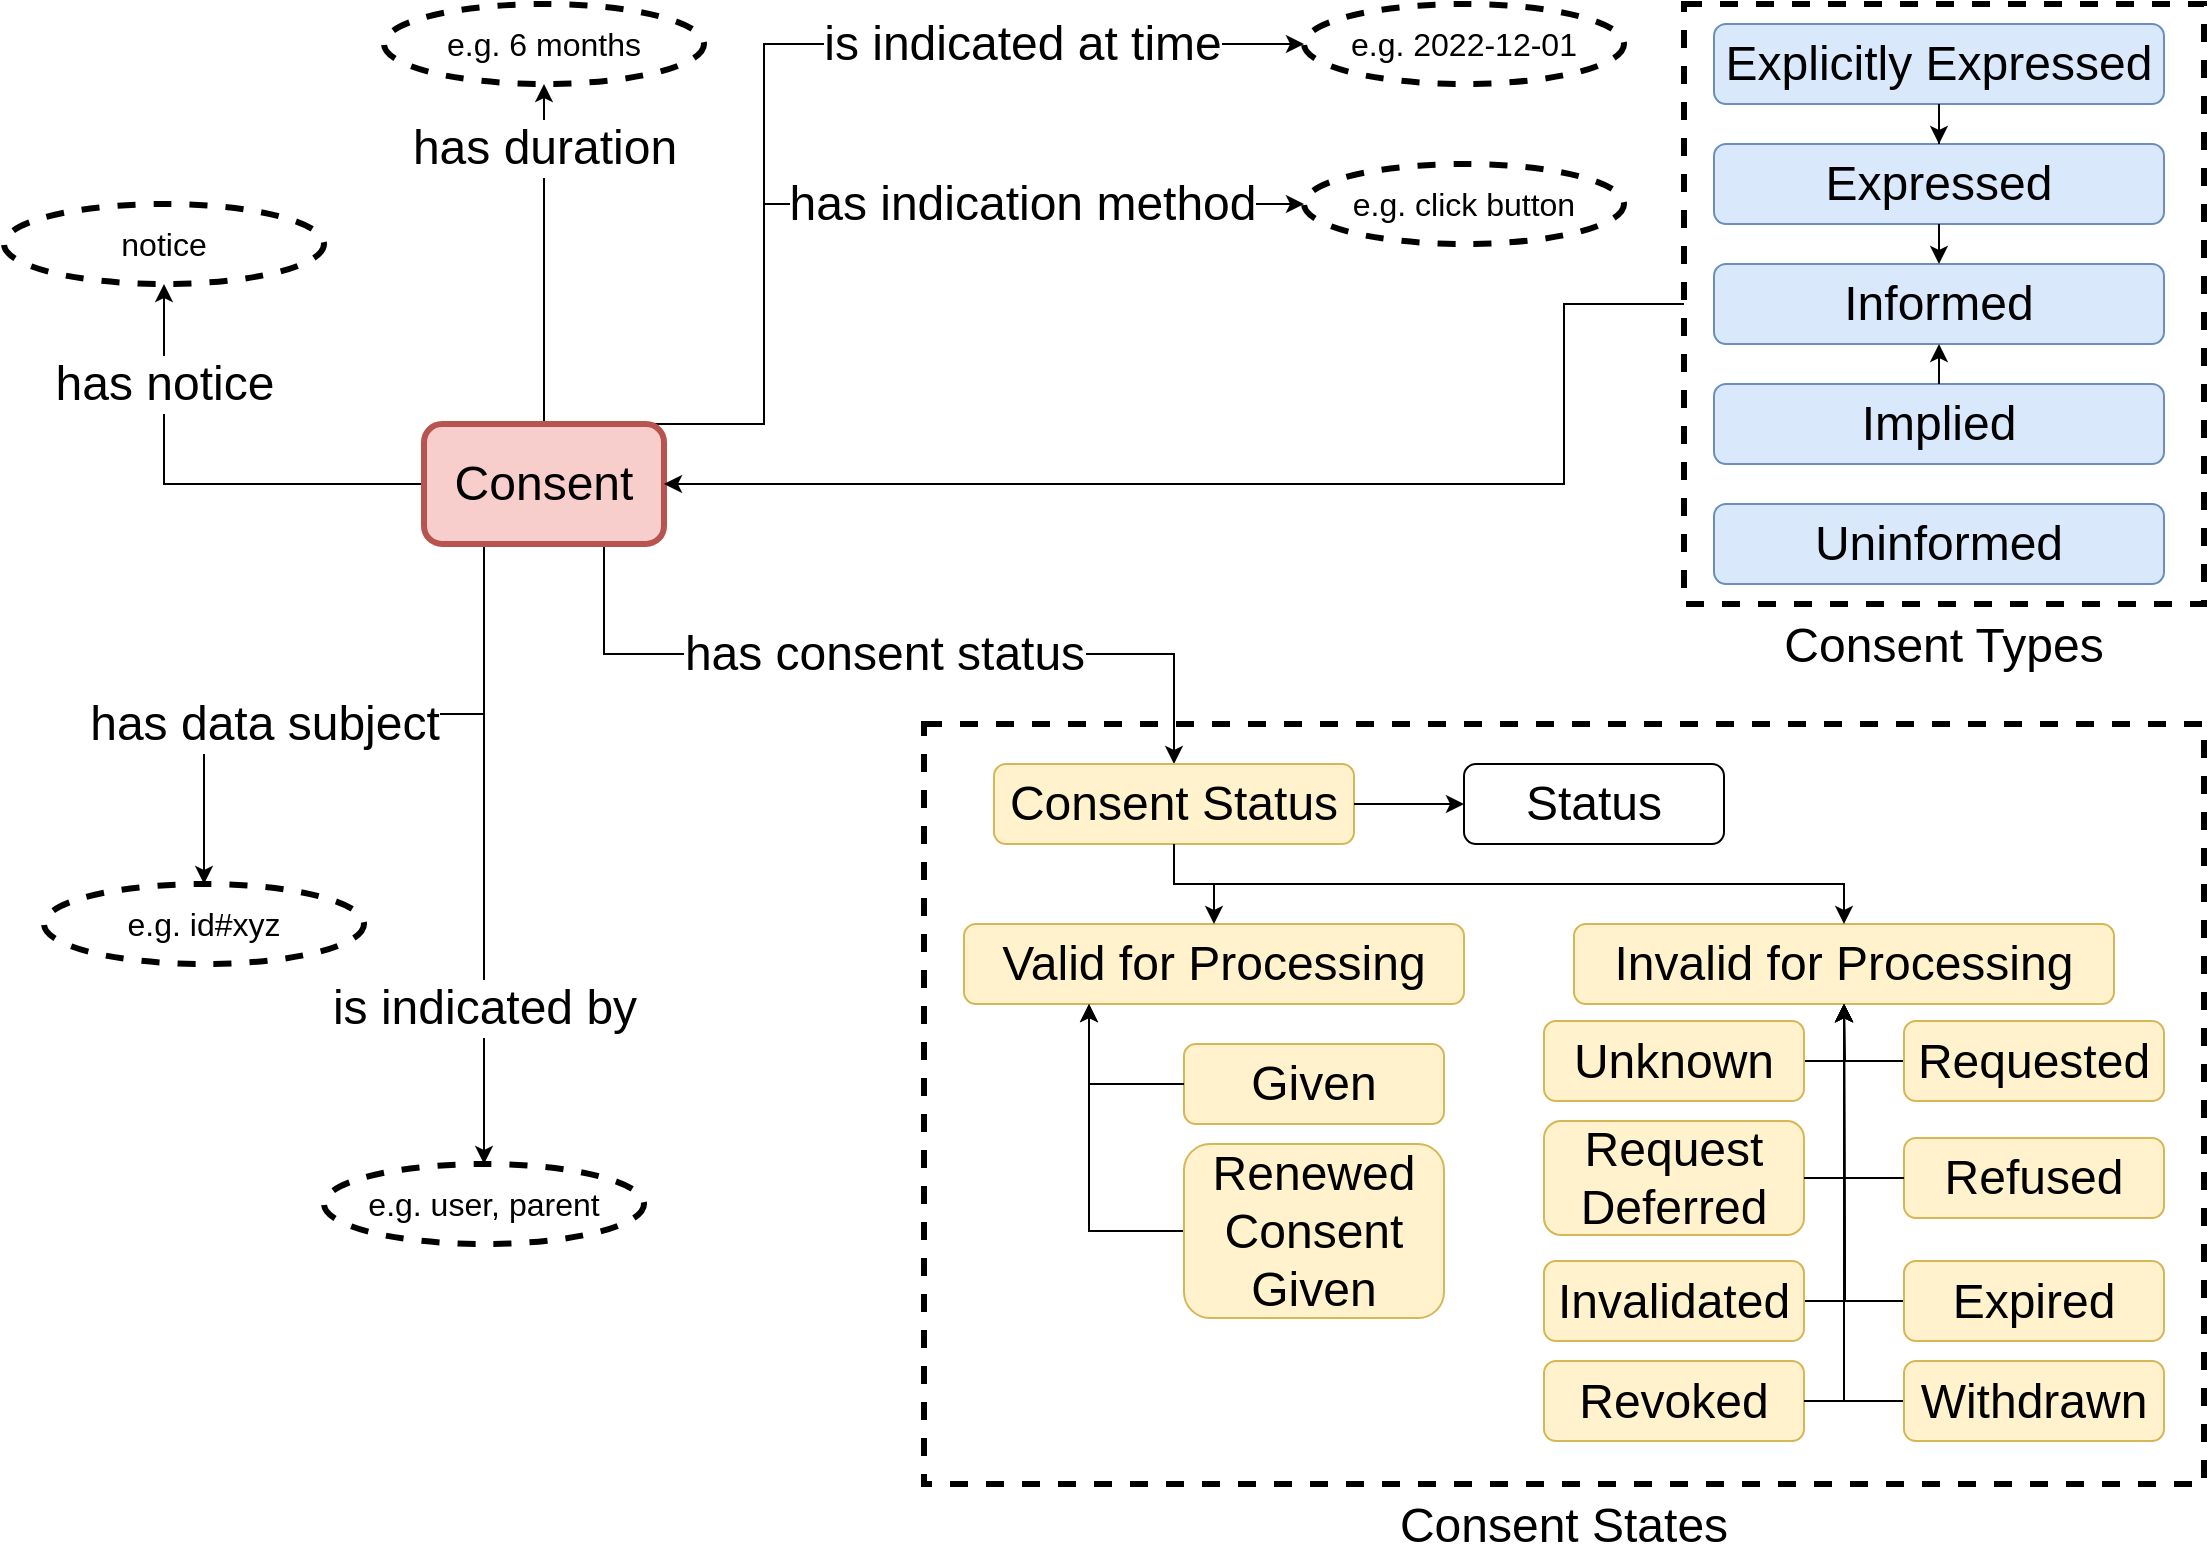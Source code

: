 <mxfile version="20.3.0" type="device"><diagram id="KmZ3pUVNFLGUllOZVXr4" name="Page-1"><mxGraphModel dx="1673" dy="1038" grid="1" gridSize="10" guides="1" tooltips="1" connect="1" arrows="1" fold="1" page="1" pageScale="1" pageWidth="1169" pageHeight="827" math="0" shadow="0"><root><mxCell id="0"/><mxCell id="1" parent="0"/><mxCell id="mKp2GS9x9AOSFQHhiq1j-28" value="has consent status" style="edgeStyle=orthogonalEdgeStyle;rounded=0;orthogonalLoop=1;jettySize=auto;html=1;exitX=0.75;exitY=1;exitDx=0;exitDy=0;fontSize=24;" edge="1" parent="1" source="mKp2GS9x9AOSFQHhiq1j-1" target="mKp2GS9x9AOSFQHhiq1j-27"><mxGeometry x="-0.013" relative="1" as="geometry"><mxPoint x="150" y="180" as="targetPoint"/><mxPoint as="offset"/></mxGeometry></mxCell><mxCell id="mKp2GS9x9AOSFQHhiq1j-62" value="has indication method" style="edgeStyle=orthogonalEdgeStyle;rounded=0;orthogonalLoop=1;jettySize=auto;html=1;exitX=0.5;exitY=0;exitDx=0;exitDy=0;entryX=0;entryY=0.5;entryDx=0;entryDy=0;fontSize=24;" edge="1" parent="1" source="mKp2GS9x9AOSFQHhiq1j-1" target="mKp2GS9x9AOSFQHhiq1j-61"><mxGeometry x="0.429" relative="1" as="geometry"><Array as="points"><mxPoint x="400" y="250"/><mxPoint x="400" y="140"/></Array><mxPoint x="-1" as="offset"/></mxGeometry></mxCell><mxCell id="mKp2GS9x9AOSFQHhiq1j-65" value="is indicated at time" style="edgeStyle=orthogonalEdgeStyle;rounded=0;orthogonalLoop=1;jettySize=auto;html=1;exitX=0.5;exitY=0;exitDx=0;exitDy=0;entryX=0;entryY=0.5;entryDx=0;entryDy=0;fontSize=24;" edge="1" parent="1" source="mKp2GS9x9AOSFQHhiq1j-1" target="mKp2GS9x9AOSFQHhiq1j-64"><mxGeometry x="0.509" relative="1" as="geometry"><Array as="points"><mxPoint x="400" y="250"/><mxPoint x="400" y="60"/></Array><mxPoint x="-1" as="offset"/></mxGeometry></mxCell><mxCell id="mKp2GS9x9AOSFQHhiq1j-67" value="has notice" style="edgeStyle=orthogonalEdgeStyle;rounded=0;orthogonalLoop=1;jettySize=auto;html=1;exitX=0;exitY=0.5;exitDx=0;exitDy=0;entryX=0.5;entryY=1;entryDx=0;entryDy=0;fontSize=24;" edge="1" parent="1" source="mKp2GS9x9AOSFQHhiq1j-1" target="mKp2GS9x9AOSFQHhiq1j-66"><mxGeometry x="0.565" relative="1" as="geometry"><mxPoint as="offset"/></mxGeometry></mxCell><mxCell id="mKp2GS9x9AOSFQHhiq1j-69" value="has duration" style="edgeStyle=orthogonalEdgeStyle;rounded=0;orthogonalLoop=1;jettySize=auto;html=1;exitX=0.5;exitY=0;exitDx=0;exitDy=0;entryX=0.5;entryY=1;entryDx=0;entryDy=0;fontSize=24;" edge="1" parent="1" source="mKp2GS9x9AOSFQHhiq1j-1" target="mKp2GS9x9AOSFQHhiq1j-68"><mxGeometry x="0.63" relative="1" as="geometry"><mxPoint as="offset"/></mxGeometry></mxCell><mxCell id="mKp2GS9x9AOSFQHhiq1j-71" value="is indicated by" style="edgeStyle=orthogonalEdgeStyle;rounded=0;orthogonalLoop=1;jettySize=auto;html=1;exitX=0.25;exitY=1;exitDx=0;exitDy=0;fontSize=24;" edge="1" parent="1" source="mKp2GS9x9AOSFQHhiq1j-1" target="mKp2GS9x9AOSFQHhiq1j-70"><mxGeometry x="0.5" relative="1" as="geometry"><mxPoint y="-1" as="offset"/></mxGeometry></mxCell><mxCell id="mKp2GS9x9AOSFQHhiq1j-76" value="has data subject" style="edgeStyle=orthogonalEdgeStyle;rounded=0;orthogonalLoop=1;jettySize=auto;html=1;exitX=0.25;exitY=1;exitDx=0;exitDy=0;entryX=0.5;entryY=0;entryDx=0;entryDy=0;fontSize=24;" edge="1" parent="1" source="mKp2GS9x9AOSFQHhiq1j-1" target="mKp2GS9x9AOSFQHhiq1j-75"><mxGeometry x="0.259" y="5" relative="1" as="geometry"><mxPoint as="offset"/></mxGeometry></mxCell><mxCell id="mKp2GS9x9AOSFQHhiq1j-1" value="Consent" style="rounded=1;whiteSpace=wrap;html=1;strokeWidth=3;fillColor=#f8cecc;strokeColor=#b85450;fontSize=24;" vertex="1" parent="1"><mxGeometry x="230" y="250" width="120" height="60" as="geometry"/></mxCell><mxCell id="mKp2GS9x9AOSFQHhiq1j-13" value="" style="group" vertex="1" connectable="0" parent="1"><mxGeometry x="860" y="40" width="260" height="300" as="geometry"/></mxCell><mxCell id="mKp2GS9x9AOSFQHhiq1j-3" value="Explicitly Expressed" style="rounded=1;whiteSpace=wrap;html=1;strokeWidth=1;fillColor=#dae8fc;strokeColor=#6c8ebf;fontSize=24;" vertex="1" parent="mKp2GS9x9AOSFQHhiq1j-13"><mxGeometry x="15" y="10" width="225" height="40" as="geometry"/></mxCell><mxCell id="mKp2GS9x9AOSFQHhiq1j-4" value="Expressed" style="rounded=1;whiteSpace=wrap;html=1;strokeWidth=1;fillColor=#dae8fc;strokeColor=#6c8ebf;fontSize=24;" vertex="1" parent="mKp2GS9x9AOSFQHhiq1j-13"><mxGeometry x="15" y="70" width="225" height="40" as="geometry"/></mxCell><mxCell id="mKp2GS9x9AOSFQHhiq1j-5" style="edgeStyle=orthogonalEdgeStyle;rounded=0;orthogonalLoop=1;jettySize=auto;html=1;exitX=0.5;exitY=1;exitDx=0;exitDy=0;fontSize=24;" edge="1" parent="mKp2GS9x9AOSFQHhiq1j-13" source="mKp2GS9x9AOSFQHhiq1j-3" target="mKp2GS9x9AOSFQHhiq1j-4"><mxGeometry relative="1" as="geometry"/></mxCell><mxCell id="mKp2GS9x9AOSFQHhiq1j-6" value="Implied" style="rounded=1;whiteSpace=wrap;html=1;strokeWidth=1;fillColor=#dae8fc;strokeColor=#6c8ebf;fontSize=24;" vertex="1" parent="mKp2GS9x9AOSFQHhiq1j-13"><mxGeometry x="15" y="190" width="225" height="40" as="geometry"/></mxCell><mxCell id="mKp2GS9x9AOSFQHhiq1j-7" value="Informed" style="rounded=1;whiteSpace=wrap;html=1;strokeWidth=1;fillColor=#dae8fc;strokeColor=#6c8ebf;fontSize=24;" vertex="1" parent="mKp2GS9x9AOSFQHhiq1j-13"><mxGeometry x="15" y="130" width="225" height="40" as="geometry"/></mxCell><mxCell id="mKp2GS9x9AOSFQHhiq1j-8" style="edgeStyle=orthogonalEdgeStyle;rounded=0;orthogonalLoop=1;jettySize=auto;html=1;exitX=0.5;exitY=1;exitDx=0;exitDy=0;entryX=0.5;entryY=0;entryDx=0;entryDy=0;fontSize=24;" edge="1" parent="mKp2GS9x9AOSFQHhiq1j-13" source="mKp2GS9x9AOSFQHhiq1j-4" target="mKp2GS9x9AOSFQHhiq1j-7"><mxGeometry relative="1" as="geometry"/></mxCell><mxCell id="mKp2GS9x9AOSFQHhiq1j-11" style="edgeStyle=orthogonalEdgeStyle;rounded=0;orthogonalLoop=1;jettySize=auto;html=1;exitX=0.5;exitY=0;exitDx=0;exitDy=0;entryX=0.5;entryY=1;entryDx=0;entryDy=0;fontSize=24;" edge="1" parent="mKp2GS9x9AOSFQHhiq1j-13" source="mKp2GS9x9AOSFQHhiq1j-6" target="mKp2GS9x9AOSFQHhiq1j-7"><mxGeometry relative="1" as="geometry"/></mxCell><mxCell id="mKp2GS9x9AOSFQHhiq1j-10" value="Uninformed" style="rounded=1;whiteSpace=wrap;html=1;strokeWidth=1;fillColor=#dae8fc;strokeColor=#6c8ebf;fontSize=24;" vertex="1" parent="mKp2GS9x9AOSFQHhiq1j-13"><mxGeometry x="15" y="250" width="225" height="40" as="geometry"/></mxCell><mxCell id="mKp2GS9x9AOSFQHhiq1j-12" value="Consent Types" style="rounded=0;whiteSpace=wrap;html=1;strokeWidth=3;fontSize=24;fillColor=none;dashed=1;verticalAlign=top;labelPosition=center;verticalLabelPosition=bottom;align=center;" vertex="1" parent="mKp2GS9x9AOSFQHhiq1j-13"><mxGeometry width="260" height="300" as="geometry"/></mxCell><mxCell id="mKp2GS9x9AOSFQHhiq1j-14" style="edgeStyle=orthogonalEdgeStyle;rounded=0;orthogonalLoop=1;jettySize=auto;html=1;exitX=0;exitY=0.5;exitDx=0;exitDy=0;entryX=1;entryY=0.5;entryDx=0;entryDy=0;fontSize=24;" edge="1" parent="1" source="mKp2GS9x9AOSFQHhiq1j-12" target="mKp2GS9x9AOSFQHhiq1j-1"><mxGeometry relative="1" as="geometry"><Array as="points"><mxPoint x="800" y="190"/><mxPoint x="800" y="280"/></Array></mxGeometry></mxCell><mxCell id="mKp2GS9x9AOSFQHhiq1j-50" style="edgeStyle=orthogonalEdgeStyle;rounded=0;orthogonalLoop=1;jettySize=auto;html=1;exitX=0.5;exitY=1;exitDx=0;exitDy=0;fontSize=24;" edge="1" parent="1" source="mKp2GS9x9AOSFQHhiq1j-48"><mxGeometry relative="1" as="geometry"><mxPoint x="333.824" y="268.667" as="targetPoint"/></mxGeometry></mxCell><mxCell id="mKp2GS9x9AOSFQHhiq1j-53" style="edgeStyle=orthogonalEdgeStyle;rounded=0;orthogonalLoop=1;jettySize=auto;html=1;exitX=0.5;exitY=1;exitDx=0;exitDy=0;entryX=0.5;entryY=0;entryDx=0;entryDy=0;fontSize=24;" edge="1" parent="1" source="mKp2GS9x9AOSFQHhiq1j-49"><mxGeometry relative="1" as="geometry"><mxPoint x="333.846" y="344.667" as="targetPoint"/></mxGeometry></mxCell><mxCell id="mKp2GS9x9AOSFQHhiq1j-54" style="edgeStyle=orthogonalEdgeStyle;rounded=0;orthogonalLoop=1;jettySize=auto;html=1;exitX=0.5;exitY=0;exitDx=0;exitDy=0;entryX=0.5;entryY=1;entryDx=0;entryDy=0;fontSize=24;" edge="1" parent="1" target="mKp2GS9x9AOSFQHhiq1j-52"><mxGeometry relative="1" as="geometry"><mxPoint x="333.846" y="420.667" as="sourcePoint"/></mxGeometry></mxCell><mxCell id="mKp2GS9x9AOSFQHhiq1j-57" value="" style="group" vertex="1" connectable="0" parent="1"><mxGeometry x="480" y="400" width="640" height="380" as="geometry"/></mxCell><mxCell id="mKp2GS9x9AOSFQHhiq1j-56" value="Consent States" style="rounded=0;whiteSpace=wrap;html=1;strokeWidth=3;fontSize=24;fillColor=none;dashed=1;verticalAlign=top;labelPosition=center;verticalLabelPosition=bottom;align=center;" vertex="1" parent="mKp2GS9x9AOSFQHhiq1j-57"><mxGeometry width="640" height="380" as="geometry"/></mxCell><mxCell id="mKp2GS9x9AOSFQHhiq1j-16" value="Given" style="rounded=1;whiteSpace=wrap;html=1;strokeWidth=1;fillColor=#fff2cc;strokeColor=#d6b656;fontSize=24;" vertex="1" parent="mKp2GS9x9AOSFQHhiq1j-57"><mxGeometry x="130" y="160" width="130" height="40" as="geometry"/></mxCell><mxCell id="mKp2GS9x9AOSFQHhiq1j-22" value="Valid for Processing" style="rounded=1;whiteSpace=wrap;html=1;strokeWidth=1;fillColor=#fff2cc;strokeColor=#d6b656;fontSize=24;" vertex="1" parent="mKp2GS9x9AOSFQHhiq1j-57"><mxGeometry x="20" y="100" width="250" height="40" as="geometry"/></mxCell><mxCell id="mKp2GS9x9AOSFQHhiq1j-42" style="edgeStyle=orthogonalEdgeStyle;rounded=0;orthogonalLoop=1;jettySize=auto;html=1;exitX=0;exitY=0.5;exitDx=0;exitDy=0;entryX=0.25;entryY=1;entryDx=0;entryDy=0;fontSize=24;" edge="1" parent="mKp2GS9x9AOSFQHhiq1j-57" source="mKp2GS9x9AOSFQHhiq1j-16" target="mKp2GS9x9AOSFQHhiq1j-22"><mxGeometry relative="1" as="geometry"/></mxCell><mxCell id="mKp2GS9x9AOSFQHhiq1j-44" style="edgeStyle=orthogonalEdgeStyle;rounded=0;orthogonalLoop=1;jettySize=auto;html=1;exitX=0;exitY=0.5;exitDx=0;exitDy=0;entryX=0.25;entryY=1;entryDx=0;entryDy=0;fontSize=24;" edge="1" parent="mKp2GS9x9AOSFQHhiq1j-57" source="mKp2GS9x9AOSFQHhiq1j-26" target="mKp2GS9x9AOSFQHhiq1j-22"><mxGeometry relative="1" as="geometry"/></mxCell><mxCell id="mKp2GS9x9AOSFQHhiq1j-26" value="Renewed Consent Given" style="rounded=1;whiteSpace=wrap;html=1;strokeWidth=1;fillColor=#fff2cc;strokeColor=#d6b656;fontSize=24;" vertex="1" parent="mKp2GS9x9AOSFQHhiq1j-57"><mxGeometry x="130" y="210" width="130" height="87" as="geometry"/></mxCell><mxCell id="mKp2GS9x9AOSFQHhiq1j-31" style="edgeStyle=orthogonalEdgeStyle;rounded=0;orthogonalLoop=1;jettySize=auto;html=1;exitX=0.5;exitY=1;exitDx=0;exitDy=0;fontSize=24;" edge="1" parent="mKp2GS9x9AOSFQHhiq1j-57" source="mKp2GS9x9AOSFQHhiq1j-27" target="mKp2GS9x9AOSFQHhiq1j-22"><mxGeometry relative="1" as="geometry"/></mxCell><mxCell id="mKp2GS9x9AOSFQHhiq1j-27" value="Consent Status" style="rounded=1;whiteSpace=wrap;html=1;strokeWidth=1;fillColor=#fff2cc;strokeColor=#d6b656;fontSize=24;" vertex="1" parent="mKp2GS9x9AOSFQHhiq1j-57"><mxGeometry x="35" y="20" width="180" height="40" as="geometry"/></mxCell><mxCell id="mKp2GS9x9AOSFQHhiq1j-29" value="Status" style="rounded=1;whiteSpace=wrap;html=1;strokeWidth=1;fontSize=24;" vertex="1" parent="mKp2GS9x9AOSFQHhiq1j-57"><mxGeometry x="270" y="20" width="130" height="40" as="geometry"/></mxCell><mxCell id="mKp2GS9x9AOSFQHhiq1j-30" style="edgeStyle=orthogonalEdgeStyle;rounded=0;orthogonalLoop=1;jettySize=auto;html=1;exitX=1;exitY=0.5;exitDx=0;exitDy=0;entryX=0;entryY=0.5;entryDx=0;entryDy=0;fontSize=24;" edge="1" parent="mKp2GS9x9AOSFQHhiq1j-57" source="mKp2GS9x9AOSFQHhiq1j-27" target="mKp2GS9x9AOSFQHhiq1j-29"><mxGeometry relative="1" as="geometry"/></mxCell><mxCell id="mKp2GS9x9AOSFQHhiq1j-46" value="" style="group" vertex="1" connectable="0" parent="mKp2GS9x9AOSFQHhiq1j-57"><mxGeometry x="310" y="100" width="310" height="258.5" as="geometry"/></mxCell><mxCell id="mKp2GS9x9AOSFQHhiq1j-37" style="edgeStyle=orthogonalEdgeStyle;rounded=0;orthogonalLoop=1;jettySize=auto;html=1;exitX=0;exitY=0.5;exitDx=0;exitDy=0;fontSize=24;" edge="1" parent="mKp2GS9x9AOSFQHhiq1j-46" source="mKp2GS9x9AOSFQHhiq1j-15"><mxGeometry relative="1" as="geometry"><mxPoint x="150" y="30" as="targetPoint"/></mxGeometry></mxCell><mxCell id="mKp2GS9x9AOSFQHhiq1j-15" value="Expired" style="rounded=1;whiteSpace=wrap;html=1;strokeWidth=1;fillColor=#fff2cc;strokeColor=#d6b656;fontSize=24;" vertex="1" parent="mKp2GS9x9AOSFQHhiq1j-46"><mxGeometry x="180" y="168.5" width="130" height="40" as="geometry"/></mxCell><mxCell id="mKp2GS9x9AOSFQHhiq1j-38" style="edgeStyle=orthogonalEdgeStyle;rounded=0;orthogonalLoop=1;jettySize=auto;html=1;exitX=1;exitY=0.5;exitDx=0;exitDy=0;fontSize=24;" edge="1" parent="mKp2GS9x9AOSFQHhiq1j-46" source="mKp2GS9x9AOSFQHhiq1j-17"><mxGeometry relative="1" as="geometry"><mxPoint x="150" y="40" as="targetPoint"/></mxGeometry></mxCell><mxCell id="mKp2GS9x9AOSFQHhiq1j-17" value="Invalidated" style="rounded=1;whiteSpace=wrap;html=1;strokeWidth=1;fillColor=#fff2cc;strokeColor=#d6b656;fontSize=24;" vertex="1" parent="mKp2GS9x9AOSFQHhiq1j-46"><mxGeometry y="168.5" width="130" height="40" as="geometry"/></mxCell><mxCell id="mKp2GS9x9AOSFQHhiq1j-18" value="Refused" style="rounded=1;whiteSpace=wrap;html=1;strokeWidth=1;fillColor=#fff2cc;strokeColor=#d6b656;fontSize=24;" vertex="1" parent="mKp2GS9x9AOSFQHhiq1j-46"><mxGeometry x="180" y="107" width="130" height="40" as="geometry"/></mxCell><mxCell id="mKp2GS9x9AOSFQHhiq1j-19" value="Request Deferred" style="rounded=1;whiteSpace=wrap;html=1;strokeWidth=1;fillColor=#fff2cc;strokeColor=#d6b656;fontSize=24;" vertex="1" parent="mKp2GS9x9AOSFQHhiq1j-46"><mxGeometry y="98.5" width="130" height="57" as="geometry"/></mxCell><mxCell id="mKp2GS9x9AOSFQHhiq1j-35" style="edgeStyle=orthogonalEdgeStyle;rounded=0;orthogonalLoop=1;jettySize=auto;html=1;exitX=0;exitY=0.5;exitDx=0;exitDy=0;fontSize=24;" edge="1" parent="mKp2GS9x9AOSFQHhiq1j-46" source="mKp2GS9x9AOSFQHhiq1j-20"><mxGeometry relative="1" as="geometry"><mxPoint x="150" y="40" as="targetPoint"/></mxGeometry></mxCell><mxCell id="mKp2GS9x9AOSFQHhiq1j-20" value="Requested" style="rounded=1;whiteSpace=wrap;html=1;strokeWidth=1;fillColor=#fff2cc;strokeColor=#d6b656;fontSize=24;" vertex="1" parent="mKp2GS9x9AOSFQHhiq1j-46"><mxGeometry x="180" y="48.5" width="130" height="40" as="geometry"/></mxCell><mxCell id="mKp2GS9x9AOSFQHhiq1j-21" value="Revoked" style="rounded=1;whiteSpace=wrap;html=1;strokeWidth=1;fillColor=#fff2cc;strokeColor=#d6b656;fontSize=24;" vertex="1" parent="mKp2GS9x9AOSFQHhiq1j-46"><mxGeometry y="218.5" width="130" height="40" as="geometry"/></mxCell><mxCell id="mKp2GS9x9AOSFQHhiq1j-23" value="Invalid for Processing" style="rounded=1;whiteSpace=wrap;html=1;strokeWidth=1;fillColor=#fff2cc;strokeColor=#d6b656;fontSize=24;" vertex="1" parent="mKp2GS9x9AOSFQHhiq1j-46"><mxGeometry x="15" width="270" height="40" as="geometry"/></mxCell><mxCell id="mKp2GS9x9AOSFQHhiq1j-36" style="edgeStyle=orthogonalEdgeStyle;rounded=0;orthogonalLoop=1;jettySize=auto;html=1;exitX=0;exitY=0.5;exitDx=0;exitDy=0;fontSize=24;" edge="1" parent="mKp2GS9x9AOSFQHhiq1j-46" source="mKp2GS9x9AOSFQHhiq1j-18" target="mKp2GS9x9AOSFQHhiq1j-23"><mxGeometry relative="1" as="geometry"/></mxCell><mxCell id="mKp2GS9x9AOSFQHhiq1j-34" style="edgeStyle=orthogonalEdgeStyle;rounded=0;orthogonalLoop=1;jettySize=auto;html=1;exitX=1;exitY=0.5;exitDx=0;exitDy=0;entryX=0.5;entryY=1;entryDx=0;entryDy=0;fontSize=24;" edge="1" parent="mKp2GS9x9AOSFQHhiq1j-46" source="mKp2GS9x9AOSFQHhiq1j-19" target="mKp2GS9x9AOSFQHhiq1j-23"><mxGeometry relative="1" as="geometry"/></mxCell><mxCell id="mKp2GS9x9AOSFQHhiq1j-39" style="edgeStyle=orthogonalEdgeStyle;rounded=0;orthogonalLoop=1;jettySize=auto;html=1;exitX=1;exitY=0.5;exitDx=0;exitDy=0;entryX=0.5;entryY=1;entryDx=0;entryDy=0;fontSize=24;" edge="1" parent="mKp2GS9x9AOSFQHhiq1j-46" source="mKp2GS9x9AOSFQHhiq1j-21" target="mKp2GS9x9AOSFQHhiq1j-23"><mxGeometry relative="1" as="geometry"/></mxCell><mxCell id="mKp2GS9x9AOSFQHhiq1j-33" style="edgeStyle=orthogonalEdgeStyle;rounded=0;orthogonalLoop=1;jettySize=auto;html=1;exitX=1;exitY=0.5;exitDx=0;exitDy=0;entryX=0.5;entryY=1;entryDx=0;entryDy=0;fontSize=24;" edge="1" parent="mKp2GS9x9AOSFQHhiq1j-46" source="mKp2GS9x9AOSFQHhiq1j-24" target="mKp2GS9x9AOSFQHhiq1j-23"><mxGeometry relative="1" as="geometry"/></mxCell><mxCell id="mKp2GS9x9AOSFQHhiq1j-24" value="Unknown" style="rounded=1;whiteSpace=wrap;html=1;strokeWidth=1;fillColor=#fff2cc;strokeColor=#d6b656;fontSize=24;" vertex="1" parent="mKp2GS9x9AOSFQHhiq1j-46"><mxGeometry y="48.5" width="130" height="40" as="geometry"/></mxCell><mxCell id="mKp2GS9x9AOSFQHhiq1j-45" style="edgeStyle=orthogonalEdgeStyle;rounded=0;orthogonalLoop=1;jettySize=auto;html=1;exitX=0;exitY=0.5;exitDx=0;exitDy=0;entryX=0.5;entryY=1;entryDx=0;entryDy=0;fontSize=24;" edge="1" parent="mKp2GS9x9AOSFQHhiq1j-46" source="mKp2GS9x9AOSFQHhiq1j-25" target="mKp2GS9x9AOSFQHhiq1j-23"><mxGeometry relative="1" as="geometry"/></mxCell><mxCell id="mKp2GS9x9AOSFQHhiq1j-25" value="Withdrawn" style="rounded=1;whiteSpace=wrap;html=1;strokeWidth=1;fillColor=#fff2cc;strokeColor=#d6b656;fontSize=24;" vertex="1" parent="mKp2GS9x9AOSFQHhiq1j-46"><mxGeometry x="180" y="218.5" width="130" height="40" as="geometry"/></mxCell><mxCell id="mKp2GS9x9AOSFQHhiq1j-32" style="edgeStyle=orthogonalEdgeStyle;rounded=0;orthogonalLoop=1;jettySize=auto;html=1;exitX=0.5;exitY=1;exitDx=0;exitDy=0;entryX=0.5;entryY=0;entryDx=0;entryDy=0;fontSize=24;" edge="1" parent="mKp2GS9x9AOSFQHhiq1j-57" source="mKp2GS9x9AOSFQHhiq1j-27" target="mKp2GS9x9AOSFQHhiq1j-23"><mxGeometry relative="1" as="geometry"/></mxCell><mxCell id="mKp2GS9x9AOSFQHhiq1j-61" value="e.g. click button" style="ellipse;whiteSpace=wrap;html=1;dashed=1;strokeWidth=3;fontSize=16;fillColor=none;" vertex="1" parent="1"><mxGeometry x="670" y="120" width="160" height="40" as="geometry"/></mxCell><mxCell id="mKp2GS9x9AOSFQHhiq1j-64" value="e.g. 2022-12-01" style="ellipse;whiteSpace=wrap;html=1;dashed=1;strokeWidth=3;fontSize=16;fillColor=none;" vertex="1" parent="1"><mxGeometry x="670" y="40" width="160" height="40" as="geometry"/></mxCell><mxCell id="mKp2GS9x9AOSFQHhiq1j-66" value="notice" style="ellipse;whiteSpace=wrap;html=1;dashed=1;strokeWidth=3;fontSize=16;fillColor=none;" vertex="1" parent="1"><mxGeometry x="20" y="140" width="160" height="40" as="geometry"/></mxCell><mxCell id="mKp2GS9x9AOSFQHhiq1j-68" value="e.g. 6 months" style="ellipse;whiteSpace=wrap;html=1;dashed=1;strokeWidth=3;fontSize=16;fillColor=none;" vertex="1" parent="1"><mxGeometry x="210" y="40" width="160" height="40" as="geometry"/></mxCell><mxCell id="mKp2GS9x9AOSFQHhiq1j-70" value="e.g. user, parent" style="ellipse;whiteSpace=wrap;html=1;dashed=1;strokeWidth=3;fontSize=16;fillColor=none;" vertex="1" parent="1"><mxGeometry x="180" y="620" width="160" height="40" as="geometry"/></mxCell><mxCell id="mKp2GS9x9AOSFQHhiq1j-75" value="e.g. id#xyz" style="ellipse;whiteSpace=wrap;html=1;dashed=1;strokeWidth=3;fontSize=16;fillColor=none;" vertex="1" parent="1"><mxGeometry x="40" y="480" width="160" height="40" as="geometry"/></mxCell></root></mxGraphModel></diagram></mxfile>